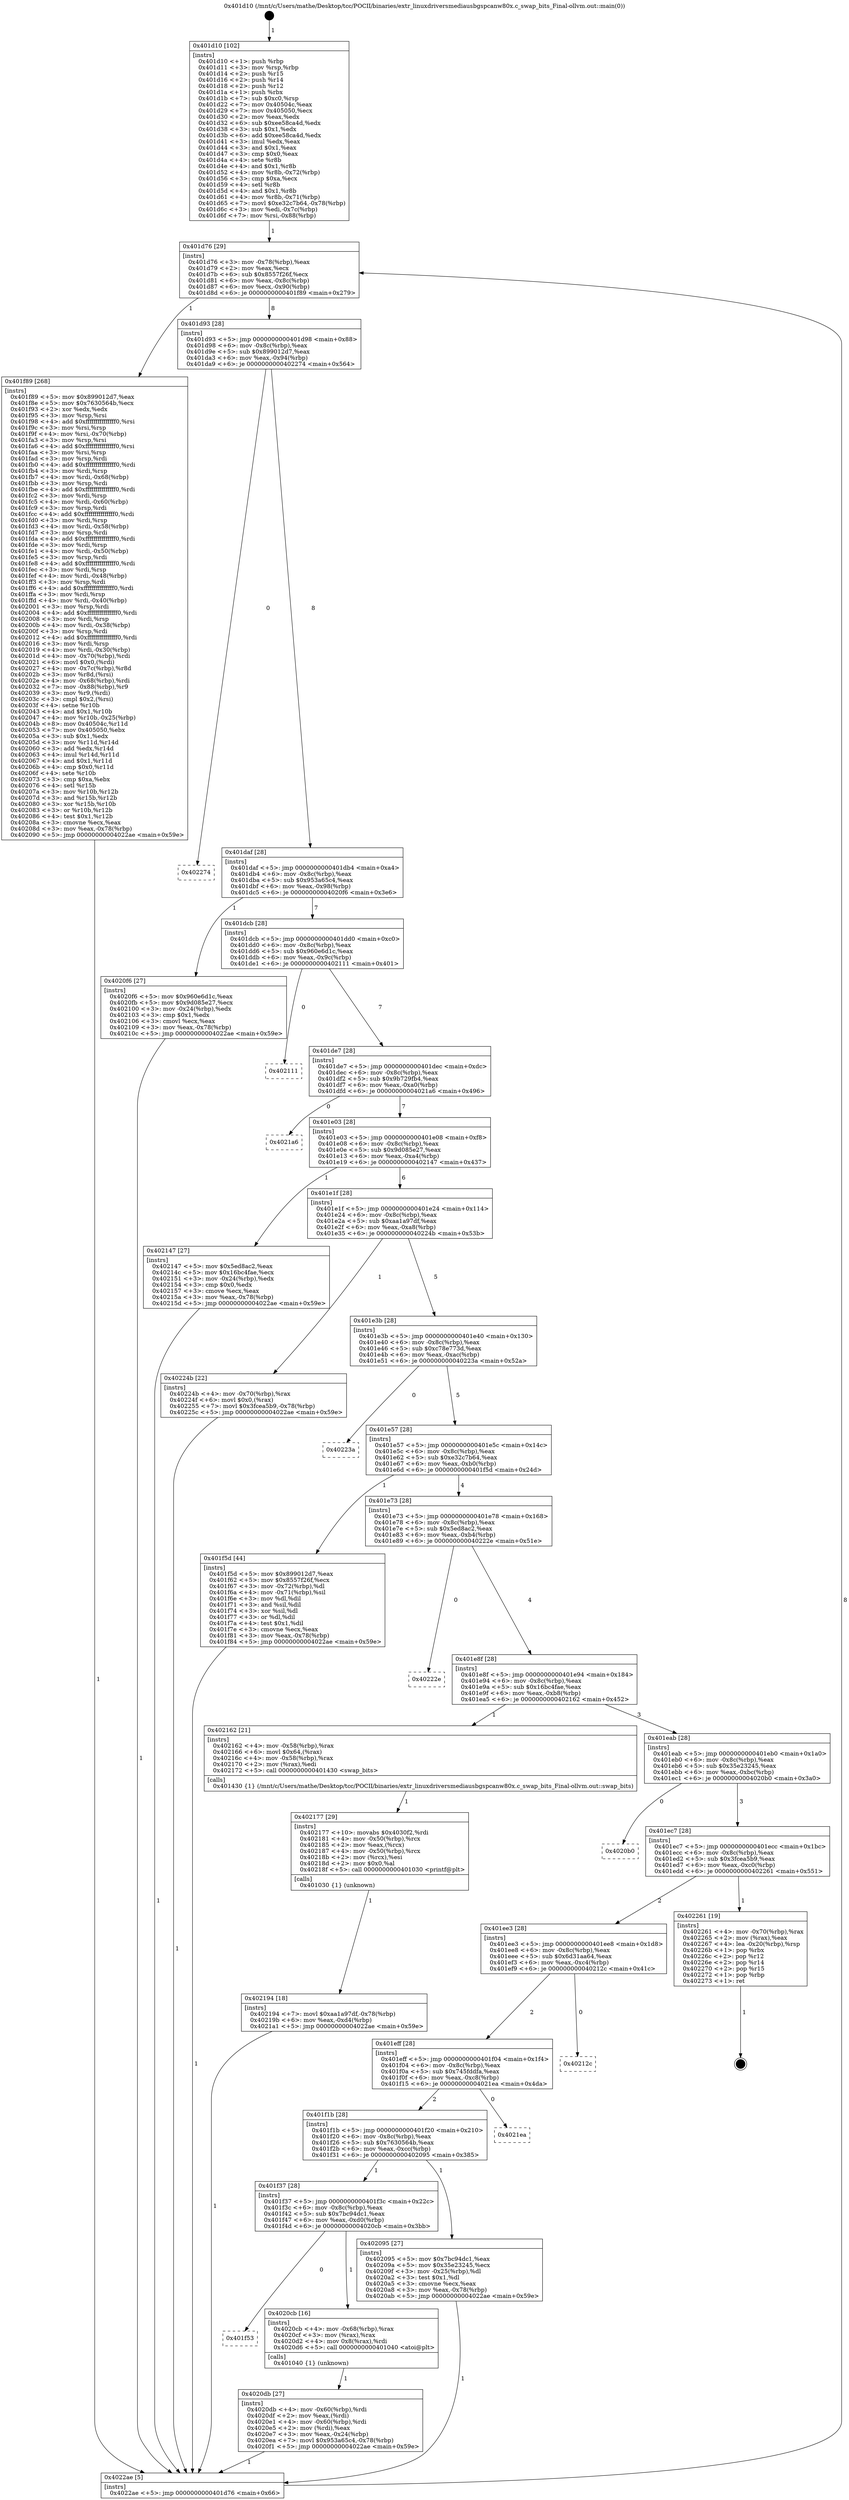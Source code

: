 digraph "0x401d10" {
  label = "0x401d10 (/mnt/c/Users/mathe/Desktop/tcc/POCII/binaries/extr_linuxdriversmediausbgspcanw80x.c_swap_bits_Final-ollvm.out::main(0))"
  labelloc = "t"
  node[shape=record]

  Entry [label="",width=0.3,height=0.3,shape=circle,fillcolor=black,style=filled]
  "0x401d76" [label="{
     0x401d76 [29]\l
     | [instrs]\l
     &nbsp;&nbsp;0x401d76 \<+3\>: mov -0x78(%rbp),%eax\l
     &nbsp;&nbsp;0x401d79 \<+2\>: mov %eax,%ecx\l
     &nbsp;&nbsp;0x401d7b \<+6\>: sub $0x8557f26f,%ecx\l
     &nbsp;&nbsp;0x401d81 \<+6\>: mov %eax,-0x8c(%rbp)\l
     &nbsp;&nbsp;0x401d87 \<+6\>: mov %ecx,-0x90(%rbp)\l
     &nbsp;&nbsp;0x401d8d \<+6\>: je 0000000000401f89 \<main+0x279\>\l
  }"]
  "0x401f89" [label="{
     0x401f89 [268]\l
     | [instrs]\l
     &nbsp;&nbsp;0x401f89 \<+5\>: mov $0x899012d7,%eax\l
     &nbsp;&nbsp;0x401f8e \<+5\>: mov $0x7630564b,%ecx\l
     &nbsp;&nbsp;0x401f93 \<+2\>: xor %edx,%edx\l
     &nbsp;&nbsp;0x401f95 \<+3\>: mov %rsp,%rsi\l
     &nbsp;&nbsp;0x401f98 \<+4\>: add $0xfffffffffffffff0,%rsi\l
     &nbsp;&nbsp;0x401f9c \<+3\>: mov %rsi,%rsp\l
     &nbsp;&nbsp;0x401f9f \<+4\>: mov %rsi,-0x70(%rbp)\l
     &nbsp;&nbsp;0x401fa3 \<+3\>: mov %rsp,%rsi\l
     &nbsp;&nbsp;0x401fa6 \<+4\>: add $0xfffffffffffffff0,%rsi\l
     &nbsp;&nbsp;0x401faa \<+3\>: mov %rsi,%rsp\l
     &nbsp;&nbsp;0x401fad \<+3\>: mov %rsp,%rdi\l
     &nbsp;&nbsp;0x401fb0 \<+4\>: add $0xfffffffffffffff0,%rdi\l
     &nbsp;&nbsp;0x401fb4 \<+3\>: mov %rdi,%rsp\l
     &nbsp;&nbsp;0x401fb7 \<+4\>: mov %rdi,-0x68(%rbp)\l
     &nbsp;&nbsp;0x401fbb \<+3\>: mov %rsp,%rdi\l
     &nbsp;&nbsp;0x401fbe \<+4\>: add $0xfffffffffffffff0,%rdi\l
     &nbsp;&nbsp;0x401fc2 \<+3\>: mov %rdi,%rsp\l
     &nbsp;&nbsp;0x401fc5 \<+4\>: mov %rdi,-0x60(%rbp)\l
     &nbsp;&nbsp;0x401fc9 \<+3\>: mov %rsp,%rdi\l
     &nbsp;&nbsp;0x401fcc \<+4\>: add $0xfffffffffffffff0,%rdi\l
     &nbsp;&nbsp;0x401fd0 \<+3\>: mov %rdi,%rsp\l
     &nbsp;&nbsp;0x401fd3 \<+4\>: mov %rdi,-0x58(%rbp)\l
     &nbsp;&nbsp;0x401fd7 \<+3\>: mov %rsp,%rdi\l
     &nbsp;&nbsp;0x401fda \<+4\>: add $0xfffffffffffffff0,%rdi\l
     &nbsp;&nbsp;0x401fde \<+3\>: mov %rdi,%rsp\l
     &nbsp;&nbsp;0x401fe1 \<+4\>: mov %rdi,-0x50(%rbp)\l
     &nbsp;&nbsp;0x401fe5 \<+3\>: mov %rsp,%rdi\l
     &nbsp;&nbsp;0x401fe8 \<+4\>: add $0xfffffffffffffff0,%rdi\l
     &nbsp;&nbsp;0x401fec \<+3\>: mov %rdi,%rsp\l
     &nbsp;&nbsp;0x401fef \<+4\>: mov %rdi,-0x48(%rbp)\l
     &nbsp;&nbsp;0x401ff3 \<+3\>: mov %rsp,%rdi\l
     &nbsp;&nbsp;0x401ff6 \<+4\>: add $0xfffffffffffffff0,%rdi\l
     &nbsp;&nbsp;0x401ffa \<+3\>: mov %rdi,%rsp\l
     &nbsp;&nbsp;0x401ffd \<+4\>: mov %rdi,-0x40(%rbp)\l
     &nbsp;&nbsp;0x402001 \<+3\>: mov %rsp,%rdi\l
     &nbsp;&nbsp;0x402004 \<+4\>: add $0xfffffffffffffff0,%rdi\l
     &nbsp;&nbsp;0x402008 \<+3\>: mov %rdi,%rsp\l
     &nbsp;&nbsp;0x40200b \<+4\>: mov %rdi,-0x38(%rbp)\l
     &nbsp;&nbsp;0x40200f \<+3\>: mov %rsp,%rdi\l
     &nbsp;&nbsp;0x402012 \<+4\>: add $0xfffffffffffffff0,%rdi\l
     &nbsp;&nbsp;0x402016 \<+3\>: mov %rdi,%rsp\l
     &nbsp;&nbsp;0x402019 \<+4\>: mov %rdi,-0x30(%rbp)\l
     &nbsp;&nbsp;0x40201d \<+4\>: mov -0x70(%rbp),%rdi\l
     &nbsp;&nbsp;0x402021 \<+6\>: movl $0x0,(%rdi)\l
     &nbsp;&nbsp;0x402027 \<+4\>: mov -0x7c(%rbp),%r8d\l
     &nbsp;&nbsp;0x40202b \<+3\>: mov %r8d,(%rsi)\l
     &nbsp;&nbsp;0x40202e \<+4\>: mov -0x68(%rbp),%rdi\l
     &nbsp;&nbsp;0x402032 \<+7\>: mov -0x88(%rbp),%r9\l
     &nbsp;&nbsp;0x402039 \<+3\>: mov %r9,(%rdi)\l
     &nbsp;&nbsp;0x40203c \<+3\>: cmpl $0x2,(%rsi)\l
     &nbsp;&nbsp;0x40203f \<+4\>: setne %r10b\l
     &nbsp;&nbsp;0x402043 \<+4\>: and $0x1,%r10b\l
     &nbsp;&nbsp;0x402047 \<+4\>: mov %r10b,-0x25(%rbp)\l
     &nbsp;&nbsp;0x40204b \<+8\>: mov 0x40504c,%r11d\l
     &nbsp;&nbsp;0x402053 \<+7\>: mov 0x405050,%ebx\l
     &nbsp;&nbsp;0x40205a \<+3\>: sub $0x1,%edx\l
     &nbsp;&nbsp;0x40205d \<+3\>: mov %r11d,%r14d\l
     &nbsp;&nbsp;0x402060 \<+3\>: add %edx,%r14d\l
     &nbsp;&nbsp;0x402063 \<+4\>: imul %r14d,%r11d\l
     &nbsp;&nbsp;0x402067 \<+4\>: and $0x1,%r11d\l
     &nbsp;&nbsp;0x40206b \<+4\>: cmp $0x0,%r11d\l
     &nbsp;&nbsp;0x40206f \<+4\>: sete %r10b\l
     &nbsp;&nbsp;0x402073 \<+3\>: cmp $0xa,%ebx\l
     &nbsp;&nbsp;0x402076 \<+4\>: setl %r15b\l
     &nbsp;&nbsp;0x40207a \<+3\>: mov %r10b,%r12b\l
     &nbsp;&nbsp;0x40207d \<+3\>: and %r15b,%r12b\l
     &nbsp;&nbsp;0x402080 \<+3\>: xor %r15b,%r10b\l
     &nbsp;&nbsp;0x402083 \<+3\>: or %r10b,%r12b\l
     &nbsp;&nbsp;0x402086 \<+4\>: test $0x1,%r12b\l
     &nbsp;&nbsp;0x40208a \<+3\>: cmovne %ecx,%eax\l
     &nbsp;&nbsp;0x40208d \<+3\>: mov %eax,-0x78(%rbp)\l
     &nbsp;&nbsp;0x402090 \<+5\>: jmp 00000000004022ae \<main+0x59e\>\l
  }"]
  "0x401d93" [label="{
     0x401d93 [28]\l
     | [instrs]\l
     &nbsp;&nbsp;0x401d93 \<+5\>: jmp 0000000000401d98 \<main+0x88\>\l
     &nbsp;&nbsp;0x401d98 \<+6\>: mov -0x8c(%rbp),%eax\l
     &nbsp;&nbsp;0x401d9e \<+5\>: sub $0x899012d7,%eax\l
     &nbsp;&nbsp;0x401da3 \<+6\>: mov %eax,-0x94(%rbp)\l
     &nbsp;&nbsp;0x401da9 \<+6\>: je 0000000000402274 \<main+0x564\>\l
  }"]
  Exit [label="",width=0.3,height=0.3,shape=circle,fillcolor=black,style=filled,peripheries=2]
  "0x402274" [label="{
     0x402274\l
  }", style=dashed]
  "0x401daf" [label="{
     0x401daf [28]\l
     | [instrs]\l
     &nbsp;&nbsp;0x401daf \<+5\>: jmp 0000000000401db4 \<main+0xa4\>\l
     &nbsp;&nbsp;0x401db4 \<+6\>: mov -0x8c(%rbp),%eax\l
     &nbsp;&nbsp;0x401dba \<+5\>: sub $0x953a65c4,%eax\l
     &nbsp;&nbsp;0x401dbf \<+6\>: mov %eax,-0x98(%rbp)\l
     &nbsp;&nbsp;0x401dc5 \<+6\>: je 00000000004020f6 \<main+0x3e6\>\l
  }"]
  "0x402194" [label="{
     0x402194 [18]\l
     | [instrs]\l
     &nbsp;&nbsp;0x402194 \<+7\>: movl $0xaa1a97df,-0x78(%rbp)\l
     &nbsp;&nbsp;0x40219b \<+6\>: mov %eax,-0xd4(%rbp)\l
     &nbsp;&nbsp;0x4021a1 \<+5\>: jmp 00000000004022ae \<main+0x59e\>\l
  }"]
  "0x4020f6" [label="{
     0x4020f6 [27]\l
     | [instrs]\l
     &nbsp;&nbsp;0x4020f6 \<+5\>: mov $0x960e6d1c,%eax\l
     &nbsp;&nbsp;0x4020fb \<+5\>: mov $0x9d085e27,%ecx\l
     &nbsp;&nbsp;0x402100 \<+3\>: mov -0x24(%rbp),%edx\l
     &nbsp;&nbsp;0x402103 \<+3\>: cmp $0x1,%edx\l
     &nbsp;&nbsp;0x402106 \<+3\>: cmovl %ecx,%eax\l
     &nbsp;&nbsp;0x402109 \<+3\>: mov %eax,-0x78(%rbp)\l
     &nbsp;&nbsp;0x40210c \<+5\>: jmp 00000000004022ae \<main+0x59e\>\l
  }"]
  "0x401dcb" [label="{
     0x401dcb [28]\l
     | [instrs]\l
     &nbsp;&nbsp;0x401dcb \<+5\>: jmp 0000000000401dd0 \<main+0xc0\>\l
     &nbsp;&nbsp;0x401dd0 \<+6\>: mov -0x8c(%rbp),%eax\l
     &nbsp;&nbsp;0x401dd6 \<+5\>: sub $0x960e6d1c,%eax\l
     &nbsp;&nbsp;0x401ddb \<+6\>: mov %eax,-0x9c(%rbp)\l
     &nbsp;&nbsp;0x401de1 \<+6\>: je 0000000000402111 \<main+0x401\>\l
  }"]
  "0x402177" [label="{
     0x402177 [29]\l
     | [instrs]\l
     &nbsp;&nbsp;0x402177 \<+10\>: movabs $0x4030f2,%rdi\l
     &nbsp;&nbsp;0x402181 \<+4\>: mov -0x50(%rbp),%rcx\l
     &nbsp;&nbsp;0x402185 \<+2\>: mov %eax,(%rcx)\l
     &nbsp;&nbsp;0x402187 \<+4\>: mov -0x50(%rbp),%rcx\l
     &nbsp;&nbsp;0x40218b \<+2\>: mov (%rcx),%esi\l
     &nbsp;&nbsp;0x40218d \<+2\>: mov $0x0,%al\l
     &nbsp;&nbsp;0x40218f \<+5\>: call 0000000000401030 \<printf@plt\>\l
     | [calls]\l
     &nbsp;&nbsp;0x401030 \{1\} (unknown)\l
  }"]
  "0x402111" [label="{
     0x402111\l
  }", style=dashed]
  "0x401de7" [label="{
     0x401de7 [28]\l
     | [instrs]\l
     &nbsp;&nbsp;0x401de7 \<+5\>: jmp 0000000000401dec \<main+0xdc\>\l
     &nbsp;&nbsp;0x401dec \<+6\>: mov -0x8c(%rbp),%eax\l
     &nbsp;&nbsp;0x401df2 \<+5\>: sub $0x9b729fb4,%eax\l
     &nbsp;&nbsp;0x401df7 \<+6\>: mov %eax,-0xa0(%rbp)\l
     &nbsp;&nbsp;0x401dfd \<+6\>: je 00000000004021a6 \<main+0x496\>\l
  }"]
  "0x4020db" [label="{
     0x4020db [27]\l
     | [instrs]\l
     &nbsp;&nbsp;0x4020db \<+4\>: mov -0x60(%rbp),%rdi\l
     &nbsp;&nbsp;0x4020df \<+2\>: mov %eax,(%rdi)\l
     &nbsp;&nbsp;0x4020e1 \<+4\>: mov -0x60(%rbp),%rdi\l
     &nbsp;&nbsp;0x4020e5 \<+2\>: mov (%rdi),%eax\l
     &nbsp;&nbsp;0x4020e7 \<+3\>: mov %eax,-0x24(%rbp)\l
     &nbsp;&nbsp;0x4020ea \<+7\>: movl $0x953a65c4,-0x78(%rbp)\l
     &nbsp;&nbsp;0x4020f1 \<+5\>: jmp 00000000004022ae \<main+0x59e\>\l
  }"]
  "0x4021a6" [label="{
     0x4021a6\l
  }", style=dashed]
  "0x401e03" [label="{
     0x401e03 [28]\l
     | [instrs]\l
     &nbsp;&nbsp;0x401e03 \<+5\>: jmp 0000000000401e08 \<main+0xf8\>\l
     &nbsp;&nbsp;0x401e08 \<+6\>: mov -0x8c(%rbp),%eax\l
     &nbsp;&nbsp;0x401e0e \<+5\>: sub $0x9d085e27,%eax\l
     &nbsp;&nbsp;0x401e13 \<+6\>: mov %eax,-0xa4(%rbp)\l
     &nbsp;&nbsp;0x401e19 \<+6\>: je 0000000000402147 \<main+0x437\>\l
  }"]
  "0x401f53" [label="{
     0x401f53\l
  }", style=dashed]
  "0x402147" [label="{
     0x402147 [27]\l
     | [instrs]\l
     &nbsp;&nbsp;0x402147 \<+5\>: mov $0x5ed8ac2,%eax\l
     &nbsp;&nbsp;0x40214c \<+5\>: mov $0x16bc4fae,%ecx\l
     &nbsp;&nbsp;0x402151 \<+3\>: mov -0x24(%rbp),%edx\l
     &nbsp;&nbsp;0x402154 \<+3\>: cmp $0x0,%edx\l
     &nbsp;&nbsp;0x402157 \<+3\>: cmove %ecx,%eax\l
     &nbsp;&nbsp;0x40215a \<+3\>: mov %eax,-0x78(%rbp)\l
     &nbsp;&nbsp;0x40215d \<+5\>: jmp 00000000004022ae \<main+0x59e\>\l
  }"]
  "0x401e1f" [label="{
     0x401e1f [28]\l
     | [instrs]\l
     &nbsp;&nbsp;0x401e1f \<+5\>: jmp 0000000000401e24 \<main+0x114\>\l
     &nbsp;&nbsp;0x401e24 \<+6\>: mov -0x8c(%rbp),%eax\l
     &nbsp;&nbsp;0x401e2a \<+5\>: sub $0xaa1a97df,%eax\l
     &nbsp;&nbsp;0x401e2f \<+6\>: mov %eax,-0xa8(%rbp)\l
     &nbsp;&nbsp;0x401e35 \<+6\>: je 000000000040224b \<main+0x53b\>\l
  }"]
  "0x4020cb" [label="{
     0x4020cb [16]\l
     | [instrs]\l
     &nbsp;&nbsp;0x4020cb \<+4\>: mov -0x68(%rbp),%rax\l
     &nbsp;&nbsp;0x4020cf \<+3\>: mov (%rax),%rax\l
     &nbsp;&nbsp;0x4020d2 \<+4\>: mov 0x8(%rax),%rdi\l
     &nbsp;&nbsp;0x4020d6 \<+5\>: call 0000000000401040 \<atoi@plt\>\l
     | [calls]\l
     &nbsp;&nbsp;0x401040 \{1\} (unknown)\l
  }"]
  "0x40224b" [label="{
     0x40224b [22]\l
     | [instrs]\l
     &nbsp;&nbsp;0x40224b \<+4\>: mov -0x70(%rbp),%rax\l
     &nbsp;&nbsp;0x40224f \<+6\>: movl $0x0,(%rax)\l
     &nbsp;&nbsp;0x402255 \<+7\>: movl $0x3fcea5b9,-0x78(%rbp)\l
     &nbsp;&nbsp;0x40225c \<+5\>: jmp 00000000004022ae \<main+0x59e\>\l
  }"]
  "0x401e3b" [label="{
     0x401e3b [28]\l
     | [instrs]\l
     &nbsp;&nbsp;0x401e3b \<+5\>: jmp 0000000000401e40 \<main+0x130\>\l
     &nbsp;&nbsp;0x401e40 \<+6\>: mov -0x8c(%rbp),%eax\l
     &nbsp;&nbsp;0x401e46 \<+5\>: sub $0xc78e773d,%eax\l
     &nbsp;&nbsp;0x401e4b \<+6\>: mov %eax,-0xac(%rbp)\l
     &nbsp;&nbsp;0x401e51 \<+6\>: je 000000000040223a \<main+0x52a\>\l
  }"]
  "0x401f37" [label="{
     0x401f37 [28]\l
     | [instrs]\l
     &nbsp;&nbsp;0x401f37 \<+5\>: jmp 0000000000401f3c \<main+0x22c\>\l
     &nbsp;&nbsp;0x401f3c \<+6\>: mov -0x8c(%rbp),%eax\l
     &nbsp;&nbsp;0x401f42 \<+5\>: sub $0x7bc94dc1,%eax\l
     &nbsp;&nbsp;0x401f47 \<+6\>: mov %eax,-0xd0(%rbp)\l
     &nbsp;&nbsp;0x401f4d \<+6\>: je 00000000004020cb \<main+0x3bb\>\l
  }"]
  "0x40223a" [label="{
     0x40223a\l
  }", style=dashed]
  "0x401e57" [label="{
     0x401e57 [28]\l
     | [instrs]\l
     &nbsp;&nbsp;0x401e57 \<+5\>: jmp 0000000000401e5c \<main+0x14c\>\l
     &nbsp;&nbsp;0x401e5c \<+6\>: mov -0x8c(%rbp),%eax\l
     &nbsp;&nbsp;0x401e62 \<+5\>: sub $0xe32c7b64,%eax\l
     &nbsp;&nbsp;0x401e67 \<+6\>: mov %eax,-0xb0(%rbp)\l
     &nbsp;&nbsp;0x401e6d \<+6\>: je 0000000000401f5d \<main+0x24d\>\l
  }"]
  "0x402095" [label="{
     0x402095 [27]\l
     | [instrs]\l
     &nbsp;&nbsp;0x402095 \<+5\>: mov $0x7bc94dc1,%eax\l
     &nbsp;&nbsp;0x40209a \<+5\>: mov $0x35e23245,%ecx\l
     &nbsp;&nbsp;0x40209f \<+3\>: mov -0x25(%rbp),%dl\l
     &nbsp;&nbsp;0x4020a2 \<+3\>: test $0x1,%dl\l
     &nbsp;&nbsp;0x4020a5 \<+3\>: cmovne %ecx,%eax\l
     &nbsp;&nbsp;0x4020a8 \<+3\>: mov %eax,-0x78(%rbp)\l
     &nbsp;&nbsp;0x4020ab \<+5\>: jmp 00000000004022ae \<main+0x59e\>\l
  }"]
  "0x401f5d" [label="{
     0x401f5d [44]\l
     | [instrs]\l
     &nbsp;&nbsp;0x401f5d \<+5\>: mov $0x899012d7,%eax\l
     &nbsp;&nbsp;0x401f62 \<+5\>: mov $0x8557f26f,%ecx\l
     &nbsp;&nbsp;0x401f67 \<+3\>: mov -0x72(%rbp),%dl\l
     &nbsp;&nbsp;0x401f6a \<+4\>: mov -0x71(%rbp),%sil\l
     &nbsp;&nbsp;0x401f6e \<+3\>: mov %dl,%dil\l
     &nbsp;&nbsp;0x401f71 \<+3\>: and %sil,%dil\l
     &nbsp;&nbsp;0x401f74 \<+3\>: xor %sil,%dl\l
     &nbsp;&nbsp;0x401f77 \<+3\>: or %dl,%dil\l
     &nbsp;&nbsp;0x401f7a \<+4\>: test $0x1,%dil\l
     &nbsp;&nbsp;0x401f7e \<+3\>: cmovne %ecx,%eax\l
     &nbsp;&nbsp;0x401f81 \<+3\>: mov %eax,-0x78(%rbp)\l
     &nbsp;&nbsp;0x401f84 \<+5\>: jmp 00000000004022ae \<main+0x59e\>\l
  }"]
  "0x401e73" [label="{
     0x401e73 [28]\l
     | [instrs]\l
     &nbsp;&nbsp;0x401e73 \<+5\>: jmp 0000000000401e78 \<main+0x168\>\l
     &nbsp;&nbsp;0x401e78 \<+6\>: mov -0x8c(%rbp),%eax\l
     &nbsp;&nbsp;0x401e7e \<+5\>: sub $0x5ed8ac2,%eax\l
     &nbsp;&nbsp;0x401e83 \<+6\>: mov %eax,-0xb4(%rbp)\l
     &nbsp;&nbsp;0x401e89 \<+6\>: je 000000000040222e \<main+0x51e\>\l
  }"]
  "0x4022ae" [label="{
     0x4022ae [5]\l
     | [instrs]\l
     &nbsp;&nbsp;0x4022ae \<+5\>: jmp 0000000000401d76 \<main+0x66\>\l
  }"]
  "0x401d10" [label="{
     0x401d10 [102]\l
     | [instrs]\l
     &nbsp;&nbsp;0x401d10 \<+1\>: push %rbp\l
     &nbsp;&nbsp;0x401d11 \<+3\>: mov %rsp,%rbp\l
     &nbsp;&nbsp;0x401d14 \<+2\>: push %r15\l
     &nbsp;&nbsp;0x401d16 \<+2\>: push %r14\l
     &nbsp;&nbsp;0x401d18 \<+2\>: push %r12\l
     &nbsp;&nbsp;0x401d1a \<+1\>: push %rbx\l
     &nbsp;&nbsp;0x401d1b \<+7\>: sub $0xc0,%rsp\l
     &nbsp;&nbsp;0x401d22 \<+7\>: mov 0x40504c,%eax\l
     &nbsp;&nbsp;0x401d29 \<+7\>: mov 0x405050,%ecx\l
     &nbsp;&nbsp;0x401d30 \<+2\>: mov %eax,%edx\l
     &nbsp;&nbsp;0x401d32 \<+6\>: sub $0xee58ca4d,%edx\l
     &nbsp;&nbsp;0x401d38 \<+3\>: sub $0x1,%edx\l
     &nbsp;&nbsp;0x401d3b \<+6\>: add $0xee58ca4d,%edx\l
     &nbsp;&nbsp;0x401d41 \<+3\>: imul %edx,%eax\l
     &nbsp;&nbsp;0x401d44 \<+3\>: and $0x1,%eax\l
     &nbsp;&nbsp;0x401d47 \<+3\>: cmp $0x0,%eax\l
     &nbsp;&nbsp;0x401d4a \<+4\>: sete %r8b\l
     &nbsp;&nbsp;0x401d4e \<+4\>: and $0x1,%r8b\l
     &nbsp;&nbsp;0x401d52 \<+4\>: mov %r8b,-0x72(%rbp)\l
     &nbsp;&nbsp;0x401d56 \<+3\>: cmp $0xa,%ecx\l
     &nbsp;&nbsp;0x401d59 \<+4\>: setl %r8b\l
     &nbsp;&nbsp;0x401d5d \<+4\>: and $0x1,%r8b\l
     &nbsp;&nbsp;0x401d61 \<+4\>: mov %r8b,-0x71(%rbp)\l
     &nbsp;&nbsp;0x401d65 \<+7\>: movl $0xe32c7b64,-0x78(%rbp)\l
     &nbsp;&nbsp;0x401d6c \<+3\>: mov %edi,-0x7c(%rbp)\l
     &nbsp;&nbsp;0x401d6f \<+7\>: mov %rsi,-0x88(%rbp)\l
  }"]
  "0x401f1b" [label="{
     0x401f1b [28]\l
     | [instrs]\l
     &nbsp;&nbsp;0x401f1b \<+5\>: jmp 0000000000401f20 \<main+0x210\>\l
     &nbsp;&nbsp;0x401f20 \<+6\>: mov -0x8c(%rbp),%eax\l
     &nbsp;&nbsp;0x401f26 \<+5\>: sub $0x7630564b,%eax\l
     &nbsp;&nbsp;0x401f2b \<+6\>: mov %eax,-0xcc(%rbp)\l
     &nbsp;&nbsp;0x401f31 \<+6\>: je 0000000000402095 \<main+0x385\>\l
  }"]
  "0x4021ea" [label="{
     0x4021ea\l
  }", style=dashed]
  "0x40222e" [label="{
     0x40222e\l
  }", style=dashed]
  "0x401e8f" [label="{
     0x401e8f [28]\l
     | [instrs]\l
     &nbsp;&nbsp;0x401e8f \<+5\>: jmp 0000000000401e94 \<main+0x184\>\l
     &nbsp;&nbsp;0x401e94 \<+6\>: mov -0x8c(%rbp),%eax\l
     &nbsp;&nbsp;0x401e9a \<+5\>: sub $0x16bc4fae,%eax\l
     &nbsp;&nbsp;0x401e9f \<+6\>: mov %eax,-0xb8(%rbp)\l
     &nbsp;&nbsp;0x401ea5 \<+6\>: je 0000000000402162 \<main+0x452\>\l
  }"]
  "0x401eff" [label="{
     0x401eff [28]\l
     | [instrs]\l
     &nbsp;&nbsp;0x401eff \<+5\>: jmp 0000000000401f04 \<main+0x1f4\>\l
     &nbsp;&nbsp;0x401f04 \<+6\>: mov -0x8c(%rbp),%eax\l
     &nbsp;&nbsp;0x401f0a \<+5\>: sub $0x745fddfa,%eax\l
     &nbsp;&nbsp;0x401f0f \<+6\>: mov %eax,-0xc8(%rbp)\l
     &nbsp;&nbsp;0x401f15 \<+6\>: je 00000000004021ea \<main+0x4da\>\l
  }"]
  "0x402162" [label="{
     0x402162 [21]\l
     | [instrs]\l
     &nbsp;&nbsp;0x402162 \<+4\>: mov -0x58(%rbp),%rax\l
     &nbsp;&nbsp;0x402166 \<+6\>: movl $0x64,(%rax)\l
     &nbsp;&nbsp;0x40216c \<+4\>: mov -0x58(%rbp),%rax\l
     &nbsp;&nbsp;0x402170 \<+2\>: mov (%rax),%edi\l
     &nbsp;&nbsp;0x402172 \<+5\>: call 0000000000401430 \<swap_bits\>\l
     | [calls]\l
     &nbsp;&nbsp;0x401430 \{1\} (/mnt/c/Users/mathe/Desktop/tcc/POCII/binaries/extr_linuxdriversmediausbgspcanw80x.c_swap_bits_Final-ollvm.out::swap_bits)\l
  }"]
  "0x401eab" [label="{
     0x401eab [28]\l
     | [instrs]\l
     &nbsp;&nbsp;0x401eab \<+5\>: jmp 0000000000401eb0 \<main+0x1a0\>\l
     &nbsp;&nbsp;0x401eb0 \<+6\>: mov -0x8c(%rbp),%eax\l
     &nbsp;&nbsp;0x401eb6 \<+5\>: sub $0x35e23245,%eax\l
     &nbsp;&nbsp;0x401ebb \<+6\>: mov %eax,-0xbc(%rbp)\l
     &nbsp;&nbsp;0x401ec1 \<+6\>: je 00000000004020b0 \<main+0x3a0\>\l
  }"]
  "0x40212c" [label="{
     0x40212c\l
  }", style=dashed]
  "0x4020b0" [label="{
     0x4020b0\l
  }", style=dashed]
  "0x401ec7" [label="{
     0x401ec7 [28]\l
     | [instrs]\l
     &nbsp;&nbsp;0x401ec7 \<+5\>: jmp 0000000000401ecc \<main+0x1bc\>\l
     &nbsp;&nbsp;0x401ecc \<+6\>: mov -0x8c(%rbp),%eax\l
     &nbsp;&nbsp;0x401ed2 \<+5\>: sub $0x3fcea5b9,%eax\l
     &nbsp;&nbsp;0x401ed7 \<+6\>: mov %eax,-0xc0(%rbp)\l
     &nbsp;&nbsp;0x401edd \<+6\>: je 0000000000402261 \<main+0x551\>\l
  }"]
  "0x401ee3" [label="{
     0x401ee3 [28]\l
     | [instrs]\l
     &nbsp;&nbsp;0x401ee3 \<+5\>: jmp 0000000000401ee8 \<main+0x1d8\>\l
     &nbsp;&nbsp;0x401ee8 \<+6\>: mov -0x8c(%rbp),%eax\l
     &nbsp;&nbsp;0x401eee \<+5\>: sub $0x6d31aa64,%eax\l
     &nbsp;&nbsp;0x401ef3 \<+6\>: mov %eax,-0xc4(%rbp)\l
     &nbsp;&nbsp;0x401ef9 \<+6\>: je 000000000040212c \<main+0x41c\>\l
  }"]
  "0x402261" [label="{
     0x402261 [19]\l
     | [instrs]\l
     &nbsp;&nbsp;0x402261 \<+4\>: mov -0x70(%rbp),%rax\l
     &nbsp;&nbsp;0x402265 \<+2\>: mov (%rax),%eax\l
     &nbsp;&nbsp;0x402267 \<+4\>: lea -0x20(%rbp),%rsp\l
     &nbsp;&nbsp;0x40226b \<+1\>: pop %rbx\l
     &nbsp;&nbsp;0x40226c \<+2\>: pop %r12\l
     &nbsp;&nbsp;0x40226e \<+2\>: pop %r14\l
     &nbsp;&nbsp;0x402270 \<+2\>: pop %r15\l
     &nbsp;&nbsp;0x402272 \<+1\>: pop %rbp\l
     &nbsp;&nbsp;0x402273 \<+1\>: ret\l
  }"]
  Entry -> "0x401d10" [label=" 1"]
  "0x401d76" -> "0x401f89" [label=" 1"]
  "0x401d76" -> "0x401d93" [label=" 8"]
  "0x402261" -> Exit [label=" 1"]
  "0x401d93" -> "0x402274" [label=" 0"]
  "0x401d93" -> "0x401daf" [label=" 8"]
  "0x40224b" -> "0x4022ae" [label=" 1"]
  "0x401daf" -> "0x4020f6" [label=" 1"]
  "0x401daf" -> "0x401dcb" [label=" 7"]
  "0x402194" -> "0x4022ae" [label=" 1"]
  "0x401dcb" -> "0x402111" [label=" 0"]
  "0x401dcb" -> "0x401de7" [label=" 7"]
  "0x402177" -> "0x402194" [label=" 1"]
  "0x401de7" -> "0x4021a6" [label=" 0"]
  "0x401de7" -> "0x401e03" [label=" 7"]
  "0x402162" -> "0x402177" [label=" 1"]
  "0x401e03" -> "0x402147" [label=" 1"]
  "0x401e03" -> "0x401e1f" [label=" 6"]
  "0x402147" -> "0x4022ae" [label=" 1"]
  "0x401e1f" -> "0x40224b" [label=" 1"]
  "0x401e1f" -> "0x401e3b" [label=" 5"]
  "0x4020f6" -> "0x4022ae" [label=" 1"]
  "0x401e3b" -> "0x40223a" [label=" 0"]
  "0x401e3b" -> "0x401e57" [label=" 5"]
  "0x4020cb" -> "0x4020db" [label=" 1"]
  "0x401e57" -> "0x401f5d" [label=" 1"]
  "0x401e57" -> "0x401e73" [label=" 4"]
  "0x401f5d" -> "0x4022ae" [label=" 1"]
  "0x401d10" -> "0x401d76" [label=" 1"]
  "0x4022ae" -> "0x401d76" [label=" 8"]
  "0x401f37" -> "0x401f53" [label=" 0"]
  "0x401f89" -> "0x4022ae" [label=" 1"]
  "0x4020db" -> "0x4022ae" [label=" 1"]
  "0x401e73" -> "0x40222e" [label=" 0"]
  "0x401e73" -> "0x401e8f" [label=" 4"]
  "0x402095" -> "0x4022ae" [label=" 1"]
  "0x401e8f" -> "0x402162" [label=" 1"]
  "0x401e8f" -> "0x401eab" [label=" 3"]
  "0x401f1b" -> "0x402095" [label=" 1"]
  "0x401eab" -> "0x4020b0" [label=" 0"]
  "0x401eab" -> "0x401ec7" [label=" 3"]
  "0x401f37" -> "0x4020cb" [label=" 1"]
  "0x401ec7" -> "0x402261" [label=" 1"]
  "0x401ec7" -> "0x401ee3" [label=" 2"]
  "0x401eff" -> "0x401f1b" [label=" 2"]
  "0x401ee3" -> "0x40212c" [label=" 0"]
  "0x401ee3" -> "0x401eff" [label=" 2"]
  "0x401f1b" -> "0x401f37" [label=" 1"]
  "0x401eff" -> "0x4021ea" [label=" 0"]
}
